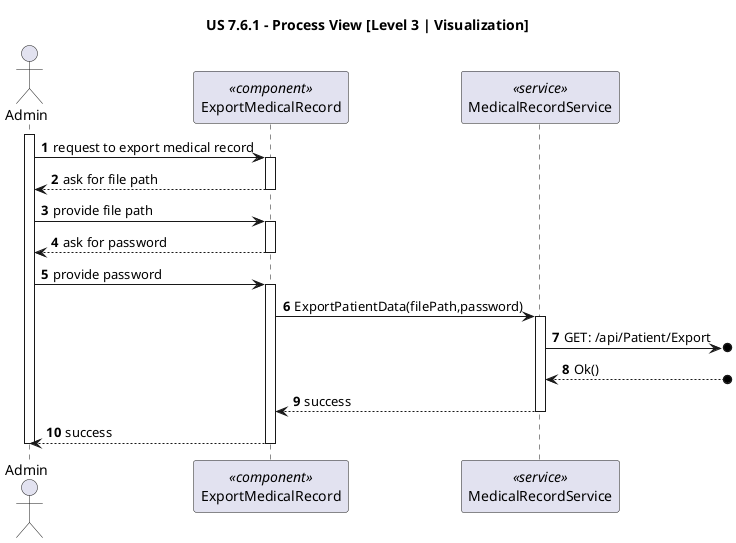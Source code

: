 @startuml

title "US 7.6.1 - Process View [Level 3 | Visualization]"

autonumber
actor "Admin" as USER 
participant "ExportMedicalRecord" as UPP <<component>> 
participant "MedicalRecordService" as PS <<service>>

activate USER
USER -> UPP : request to export medical record
activate UPP

UPP --> USER : ask for file path
deactivate UPP

USER -> UPP : provide file path
activate UPP

UPP --> USER : ask for password
deactivate UPP

USER -> UPP : provide password
activate UPP

UPP -> PS : ExportPatientData(filePath,password)
activate PS

PS ->o] : GET: /api/Patient/Export

PS <--o] : Ok()

PS --> UPP: success
deactivate PS

UPP --> USER: success
deactivate UPP
deactivate USER


@enduml